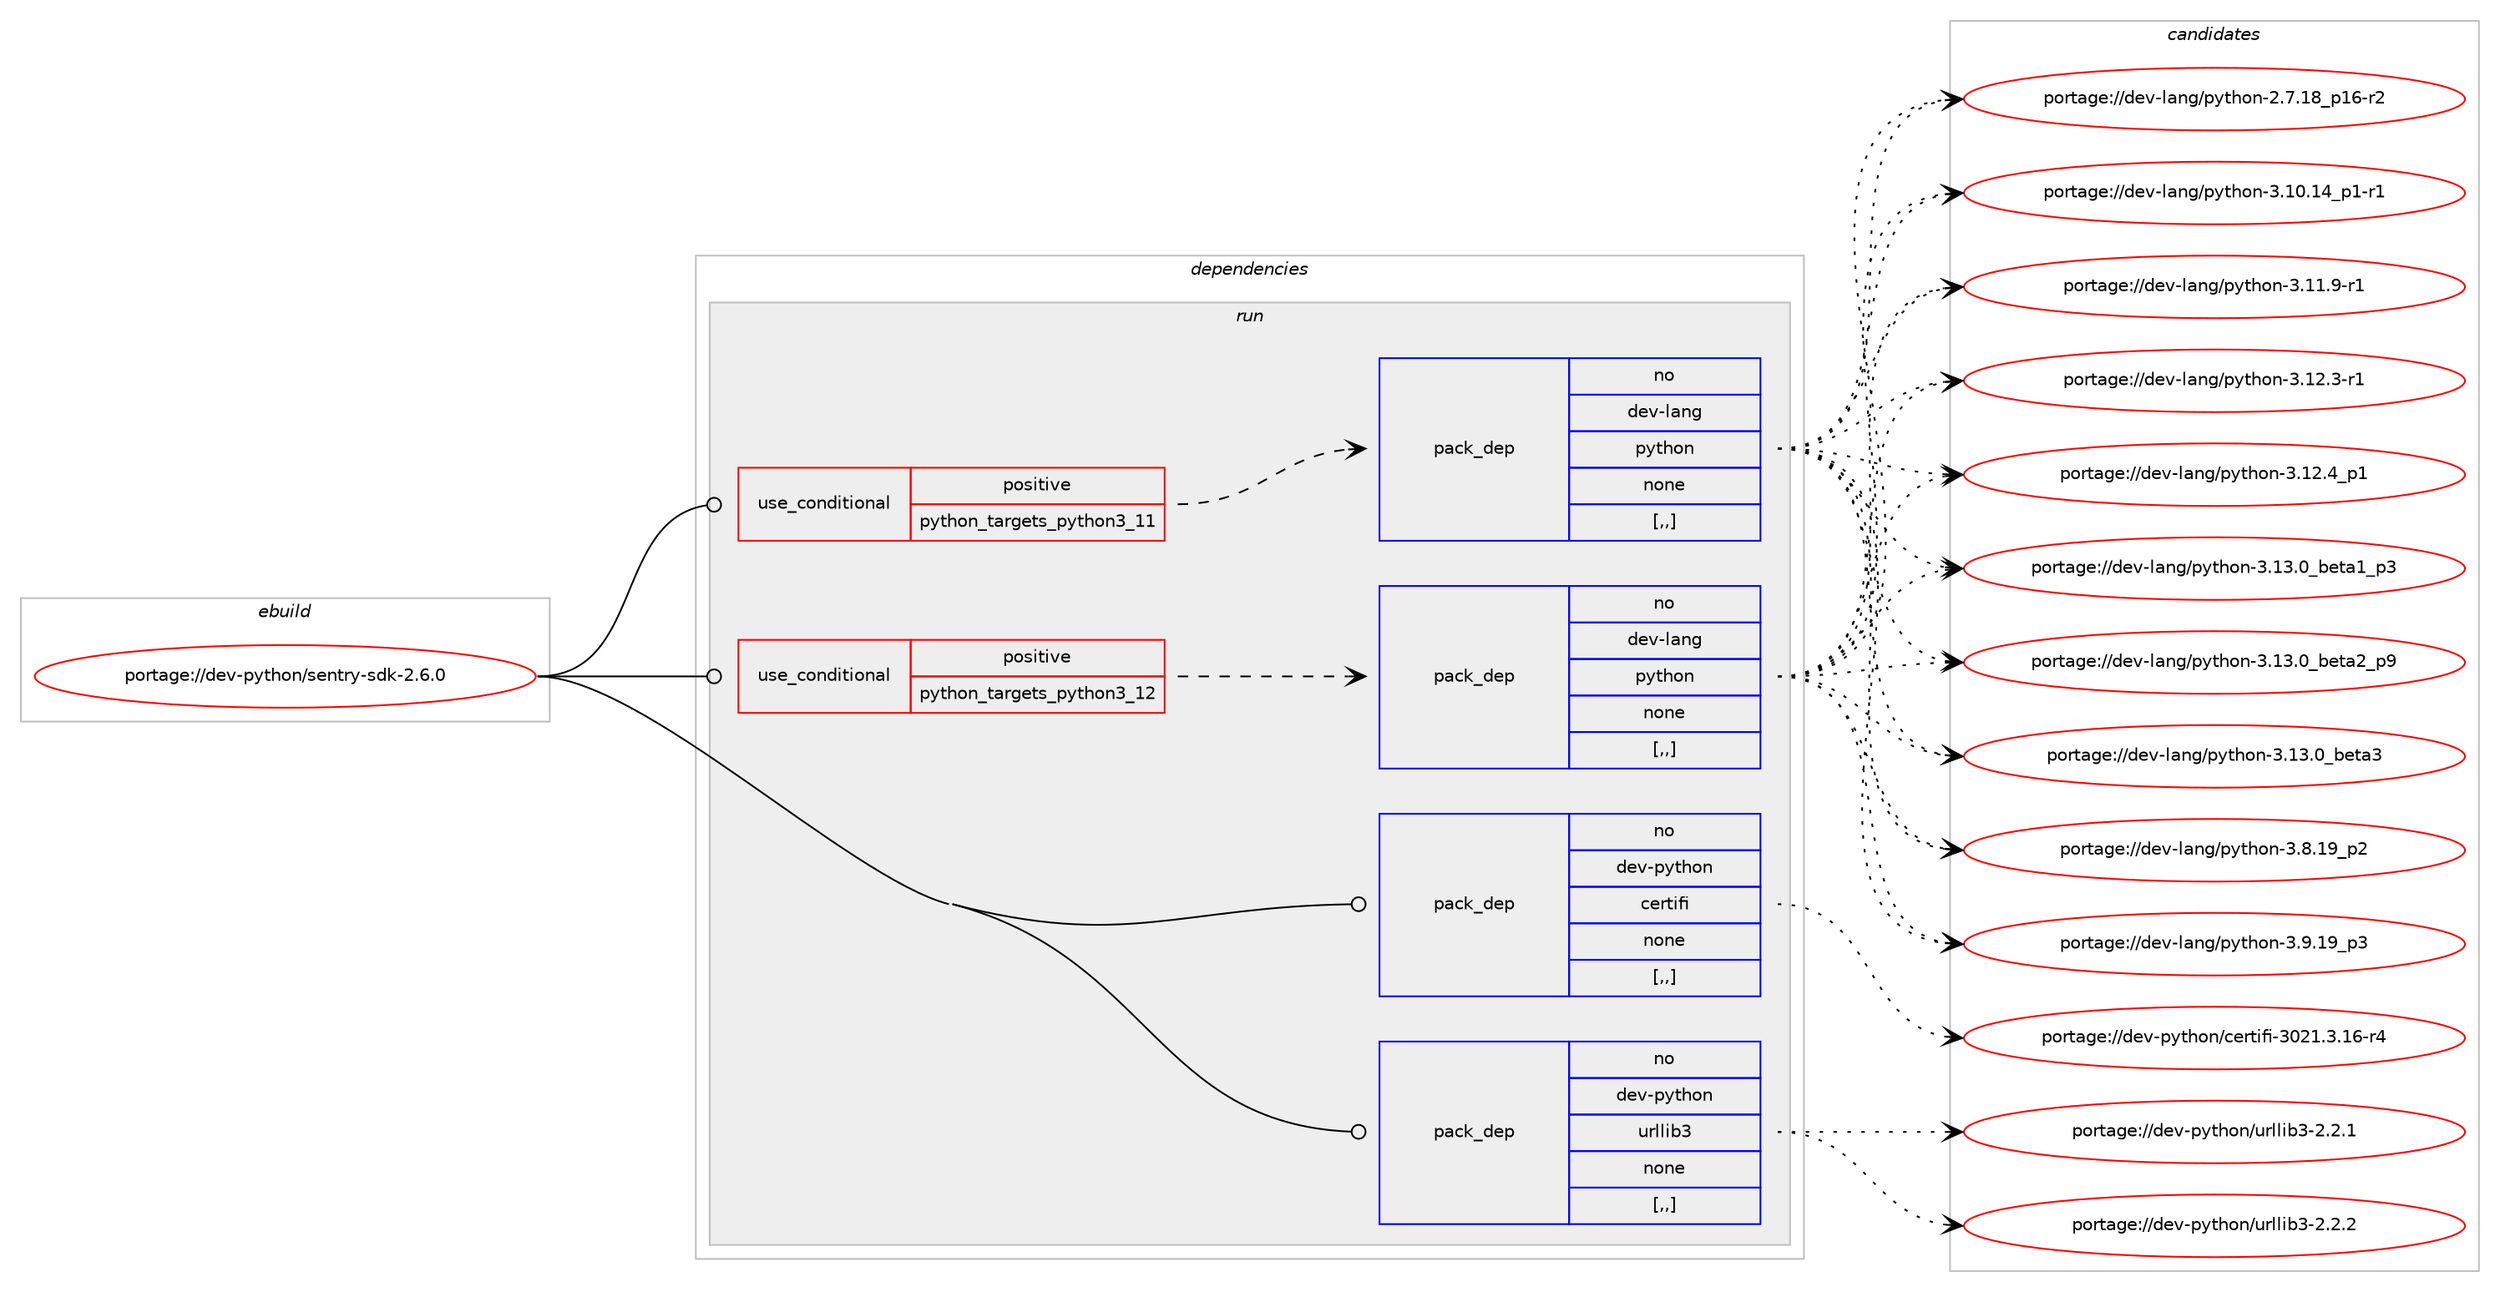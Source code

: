 digraph prolog {

# *************
# Graph options
# *************

newrank=true;
concentrate=true;
compound=true;
graph [rankdir=LR,fontname=Helvetica,fontsize=10,ranksep=1.5];#, ranksep=2.5, nodesep=0.2];
edge  [arrowhead=vee];
node  [fontname=Helvetica,fontsize=10];

# **********
# The ebuild
# **********

subgraph cluster_leftcol {
color=gray;
rank=same;
label=<<i>ebuild</i>>;
id [label="portage://dev-python/sentry-sdk-2.6.0", color=red, width=4, href="../dev-python/sentry-sdk-2.6.0.svg"];
}

# ****************
# The dependencies
# ****************

subgraph cluster_midcol {
color=gray;
label=<<i>dependencies</i>>;
subgraph cluster_compile {
fillcolor="#eeeeee";
style=filled;
label=<<i>compile</i>>;
}
subgraph cluster_compileandrun {
fillcolor="#eeeeee";
style=filled;
label=<<i>compile and run</i>>;
}
subgraph cluster_run {
fillcolor="#eeeeee";
style=filled;
label=<<i>run</i>>;
subgraph cond38155 {
dependency158871 [label=<<TABLE BORDER="0" CELLBORDER="1" CELLSPACING="0" CELLPADDING="4"><TR><TD ROWSPAN="3" CELLPADDING="10">use_conditional</TD></TR><TR><TD>positive</TD></TR><TR><TD>python_targets_python3_11</TD></TR></TABLE>>, shape=none, color=red];
subgraph pack119478 {
dependency158872 [label=<<TABLE BORDER="0" CELLBORDER="1" CELLSPACING="0" CELLPADDING="4" WIDTH="220"><TR><TD ROWSPAN="6" CELLPADDING="30">pack_dep</TD></TR><TR><TD WIDTH="110">no</TD></TR><TR><TD>dev-lang</TD></TR><TR><TD>python</TD></TR><TR><TD>none</TD></TR><TR><TD>[,,]</TD></TR></TABLE>>, shape=none, color=blue];
}
dependency158871:e -> dependency158872:w [weight=20,style="dashed",arrowhead="vee"];
}
id:e -> dependency158871:w [weight=20,style="solid",arrowhead="odot"];
subgraph cond38156 {
dependency158873 [label=<<TABLE BORDER="0" CELLBORDER="1" CELLSPACING="0" CELLPADDING="4"><TR><TD ROWSPAN="3" CELLPADDING="10">use_conditional</TD></TR><TR><TD>positive</TD></TR><TR><TD>python_targets_python3_12</TD></TR></TABLE>>, shape=none, color=red];
subgraph pack119479 {
dependency158874 [label=<<TABLE BORDER="0" CELLBORDER="1" CELLSPACING="0" CELLPADDING="4" WIDTH="220"><TR><TD ROWSPAN="6" CELLPADDING="30">pack_dep</TD></TR><TR><TD WIDTH="110">no</TD></TR><TR><TD>dev-lang</TD></TR><TR><TD>python</TD></TR><TR><TD>none</TD></TR><TR><TD>[,,]</TD></TR></TABLE>>, shape=none, color=blue];
}
dependency158873:e -> dependency158874:w [weight=20,style="dashed",arrowhead="vee"];
}
id:e -> dependency158873:w [weight=20,style="solid",arrowhead="odot"];
subgraph pack119480 {
dependency158875 [label=<<TABLE BORDER="0" CELLBORDER="1" CELLSPACING="0" CELLPADDING="4" WIDTH="220"><TR><TD ROWSPAN="6" CELLPADDING="30">pack_dep</TD></TR><TR><TD WIDTH="110">no</TD></TR><TR><TD>dev-python</TD></TR><TR><TD>certifi</TD></TR><TR><TD>none</TD></TR><TR><TD>[,,]</TD></TR></TABLE>>, shape=none, color=blue];
}
id:e -> dependency158875:w [weight=20,style="solid",arrowhead="odot"];
subgraph pack119481 {
dependency158876 [label=<<TABLE BORDER="0" CELLBORDER="1" CELLSPACING="0" CELLPADDING="4" WIDTH="220"><TR><TD ROWSPAN="6" CELLPADDING="30">pack_dep</TD></TR><TR><TD WIDTH="110">no</TD></TR><TR><TD>dev-python</TD></TR><TR><TD>urllib3</TD></TR><TR><TD>none</TD></TR><TR><TD>[,,]</TD></TR></TABLE>>, shape=none, color=blue];
}
id:e -> dependency158876:w [weight=20,style="solid",arrowhead="odot"];
}
}

# **************
# The candidates
# **************

subgraph cluster_choices {
rank=same;
color=gray;
label=<<i>candidates</i>>;

subgraph choice119478 {
color=black;
nodesep=1;
choice100101118451089711010347112121116104111110455046554649569511249544511450 [label="portage://dev-lang/python-2.7.18_p16-r2", color=red, width=4,href="../dev-lang/python-2.7.18_p16-r2.svg"];
choice100101118451089711010347112121116104111110455146494846495295112494511449 [label="portage://dev-lang/python-3.10.14_p1-r1", color=red, width=4,href="../dev-lang/python-3.10.14_p1-r1.svg"];
choice100101118451089711010347112121116104111110455146494946574511449 [label="portage://dev-lang/python-3.11.9-r1", color=red, width=4,href="../dev-lang/python-3.11.9-r1.svg"];
choice100101118451089711010347112121116104111110455146495046514511449 [label="portage://dev-lang/python-3.12.3-r1", color=red, width=4,href="../dev-lang/python-3.12.3-r1.svg"];
choice100101118451089711010347112121116104111110455146495046529511249 [label="portage://dev-lang/python-3.12.4_p1", color=red, width=4,href="../dev-lang/python-3.12.4_p1.svg"];
choice10010111845108971101034711212111610411111045514649514648959810111697499511251 [label="portage://dev-lang/python-3.13.0_beta1_p3", color=red, width=4,href="../dev-lang/python-3.13.0_beta1_p3.svg"];
choice10010111845108971101034711212111610411111045514649514648959810111697509511257 [label="portage://dev-lang/python-3.13.0_beta2_p9", color=red, width=4,href="../dev-lang/python-3.13.0_beta2_p9.svg"];
choice1001011184510897110103471121211161041111104551464951464895981011169751 [label="portage://dev-lang/python-3.13.0_beta3", color=red, width=4,href="../dev-lang/python-3.13.0_beta3.svg"];
choice100101118451089711010347112121116104111110455146564649579511250 [label="portage://dev-lang/python-3.8.19_p2", color=red, width=4,href="../dev-lang/python-3.8.19_p2.svg"];
choice100101118451089711010347112121116104111110455146574649579511251 [label="portage://dev-lang/python-3.9.19_p3", color=red, width=4,href="../dev-lang/python-3.9.19_p3.svg"];
dependency158872:e -> choice100101118451089711010347112121116104111110455046554649569511249544511450:w [style=dotted,weight="100"];
dependency158872:e -> choice100101118451089711010347112121116104111110455146494846495295112494511449:w [style=dotted,weight="100"];
dependency158872:e -> choice100101118451089711010347112121116104111110455146494946574511449:w [style=dotted,weight="100"];
dependency158872:e -> choice100101118451089711010347112121116104111110455146495046514511449:w [style=dotted,weight="100"];
dependency158872:e -> choice100101118451089711010347112121116104111110455146495046529511249:w [style=dotted,weight="100"];
dependency158872:e -> choice10010111845108971101034711212111610411111045514649514648959810111697499511251:w [style=dotted,weight="100"];
dependency158872:e -> choice10010111845108971101034711212111610411111045514649514648959810111697509511257:w [style=dotted,weight="100"];
dependency158872:e -> choice1001011184510897110103471121211161041111104551464951464895981011169751:w [style=dotted,weight="100"];
dependency158872:e -> choice100101118451089711010347112121116104111110455146564649579511250:w [style=dotted,weight="100"];
dependency158872:e -> choice100101118451089711010347112121116104111110455146574649579511251:w [style=dotted,weight="100"];
}
subgraph choice119479 {
color=black;
nodesep=1;
choice100101118451089711010347112121116104111110455046554649569511249544511450 [label="portage://dev-lang/python-2.7.18_p16-r2", color=red, width=4,href="../dev-lang/python-2.7.18_p16-r2.svg"];
choice100101118451089711010347112121116104111110455146494846495295112494511449 [label="portage://dev-lang/python-3.10.14_p1-r1", color=red, width=4,href="../dev-lang/python-3.10.14_p1-r1.svg"];
choice100101118451089711010347112121116104111110455146494946574511449 [label="portage://dev-lang/python-3.11.9-r1", color=red, width=4,href="../dev-lang/python-3.11.9-r1.svg"];
choice100101118451089711010347112121116104111110455146495046514511449 [label="portage://dev-lang/python-3.12.3-r1", color=red, width=4,href="../dev-lang/python-3.12.3-r1.svg"];
choice100101118451089711010347112121116104111110455146495046529511249 [label="portage://dev-lang/python-3.12.4_p1", color=red, width=4,href="../dev-lang/python-3.12.4_p1.svg"];
choice10010111845108971101034711212111610411111045514649514648959810111697499511251 [label="portage://dev-lang/python-3.13.0_beta1_p3", color=red, width=4,href="../dev-lang/python-3.13.0_beta1_p3.svg"];
choice10010111845108971101034711212111610411111045514649514648959810111697509511257 [label="portage://dev-lang/python-3.13.0_beta2_p9", color=red, width=4,href="../dev-lang/python-3.13.0_beta2_p9.svg"];
choice1001011184510897110103471121211161041111104551464951464895981011169751 [label="portage://dev-lang/python-3.13.0_beta3", color=red, width=4,href="../dev-lang/python-3.13.0_beta3.svg"];
choice100101118451089711010347112121116104111110455146564649579511250 [label="portage://dev-lang/python-3.8.19_p2", color=red, width=4,href="../dev-lang/python-3.8.19_p2.svg"];
choice100101118451089711010347112121116104111110455146574649579511251 [label="portage://dev-lang/python-3.9.19_p3", color=red, width=4,href="../dev-lang/python-3.9.19_p3.svg"];
dependency158874:e -> choice100101118451089711010347112121116104111110455046554649569511249544511450:w [style=dotted,weight="100"];
dependency158874:e -> choice100101118451089711010347112121116104111110455146494846495295112494511449:w [style=dotted,weight="100"];
dependency158874:e -> choice100101118451089711010347112121116104111110455146494946574511449:w [style=dotted,weight="100"];
dependency158874:e -> choice100101118451089711010347112121116104111110455146495046514511449:w [style=dotted,weight="100"];
dependency158874:e -> choice100101118451089711010347112121116104111110455146495046529511249:w [style=dotted,weight="100"];
dependency158874:e -> choice10010111845108971101034711212111610411111045514649514648959810111697499511251:w [style=dotted,weight="100"];
dependency158874:e -> choice10010111845108971101034711212111610411111045514649514648959810111697509511257:w [style=dotted,weight="100"];
dependency158874:e -> choice1001011184510897110103471121211161041111104551464951464895981011169751:w [style=dotted,weight="100"];
dependency158874:e -> choice100101118451089711010347112121116104111110455146564649579511250:w [style=dotted,weight="100"];
dependency158874:e -> choice100101118451089711010347112121116104111110455146574649579511251:w [style=dotted,weight="100"];
}
subgraph choice119480 {
color=black;
nodesep=1;
choice100101118451121211161041111104799101114116105102105455148504946514649544511452 [label="portage://dev-python/certifi-3021.3.16-r4", color=red, width=4,href="../dev-python/certifi-3021.3.16-r4.svg"];
dependency158875:e -> choice100101118451121211161041111104799101114116105102105455148504946514649544511452:w [style=dotted,weight="100"];
}
subgraph choice119481 {
color=black;
nodesep=1;
choice10010111845112121116104111110471171141081081059851455046504649 [label="portage://dev-python/urllib3-2.2.1", color=red, width=4,href="../dev-python/urllib3-2.2.1.svg"];
choice10010111845112121116104111110471171141081081059851455046504650 [label="portage://dev-python/urllib3-2.2.2", color=red, width=4,href="../dev-python/urllib3-2.2.2.svg"];
dependency158876:e -> choice10010111845112121116104111110471171141081081059851455046504649:w [style=dotted,weight="100"];
dependency158876:e -> choice10010111845112121116104111110471171141081081059851455046504650:w [style=dotted,weight="100"];
}
}

}
